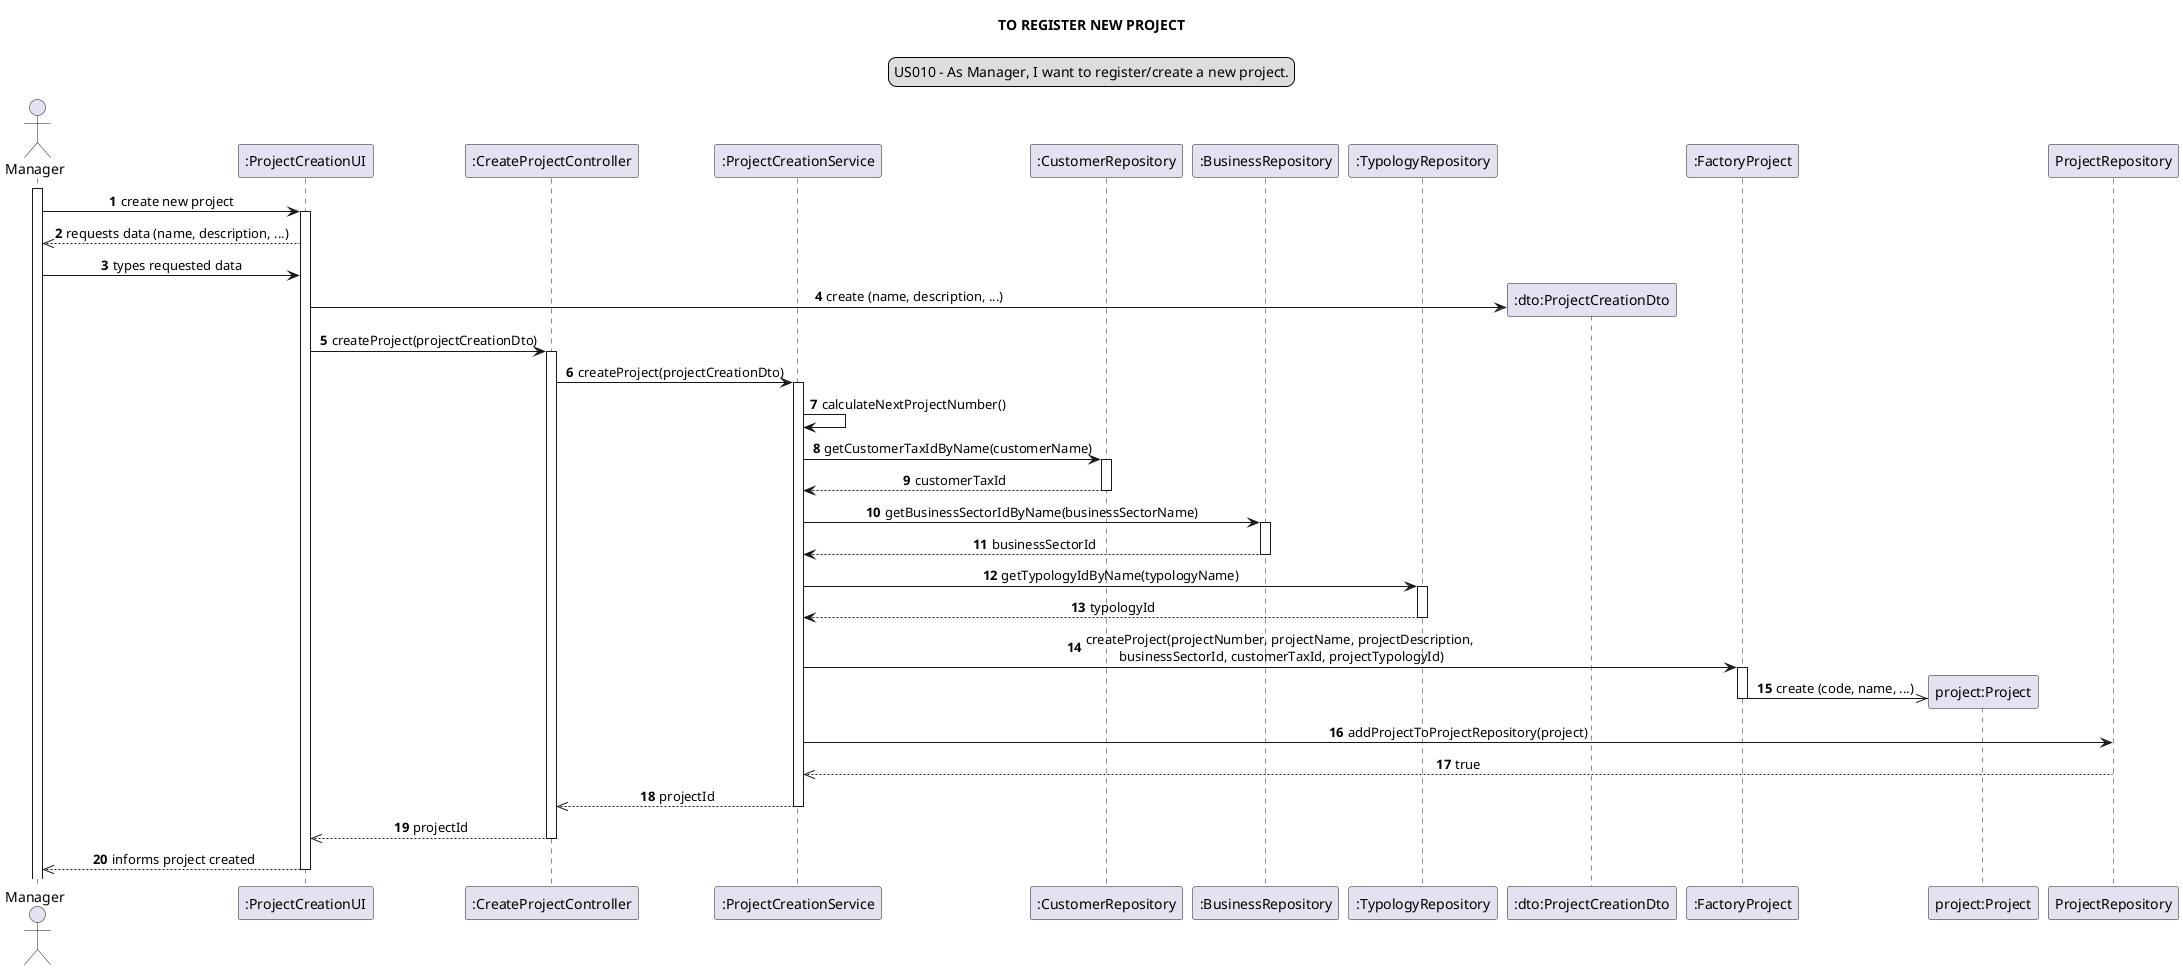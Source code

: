 @startuml

skinparam sequenceMessageAlign center
title TO REGISTER NEW PROJECT
legend top
US010 - As Manager, I want to register/create a new project.
end legend
autonumber

actor Manager as manager
participant ":ProjectCreationUI" as ui
participant ":CreateProjectController" as controller
participant ":ProjectCreationService" as service
participant ":CustomerRepository" as custRepo
participant ":BusinessRepository" as busRepo
participant ":TypologyRepository" as typoRepo
participant ":dto:ProjectCreationDto" as dto
participant ":FactoryProject" as factProj
participant "project:Project" as project
participant "ProjectRepository" as projRepo

activate manager
"manager" ->ui : create new project
activate ui
"ui" -->> manager: requests data (name, description, ...)
manager -> ui: types requested data

create dto
ui -> dto: create (name, description, ...)
ui -> controller: createProject(projectCreationDto)
activate controller
controller -> service: createProject(projectCreationDto)
activate service
service -> service: calculateNextProjectNumber()
service -> custRepo: getCustomerTaxIdByName(customerName)
activate custRepo
custRepo --> service: customerTaxId
deactivate custRepo
service -> busRepo: getBusinessSectorIdByName(businessSectorName)
activate busRepo
busRepo --> service: businessSectorId
deactivate busRepo
service -> typoRepo: getTypologyIdByName(typologyName)
activate typoRepo
typoRepo --> service: typologyId
deactivate typoRepo
service -> factProj : createProject(projectNumber, projectName, projectDescription,\n businessSectorId, customerTaxId, projectTypologyId)
activate factProj
create project
factProj ->> project : create (code, name, ...)
deactivate factProj
service -> projRepo : addProjectToProjectRepository(project)
projRepo -->> service : true
service -->>controller: projectId
deactivate service
controller -->> ui : projectId
deactivate controller
ui -->> manager :  informs project created
deactivate ui

@enduml